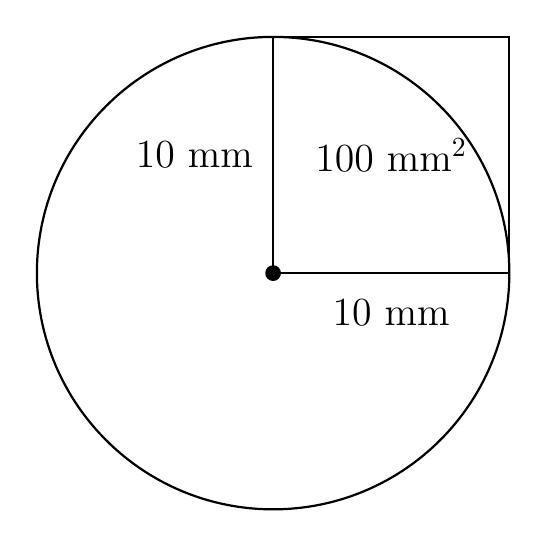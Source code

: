 \begin{tikzpicture}

\node (v1) at (0,0) {};
\node (v2) at (-3,-3) {};
\node (v3) at (3,3) {};

\draw [thick]  (v1.center) circle (3);								% Large Circle
\fill  (v1.center) circle (1mm);										% Center Node

\draw [thick]  (v1.center) rectangle (v3.center);

\node at (1.5,-0.5) {\Large 10 mm};
\node at (-1,1.5) {\Large 10 mm};
\node at (1.5,1.5) {\Large 100 mm$^2$};
\end{tikzpicture}